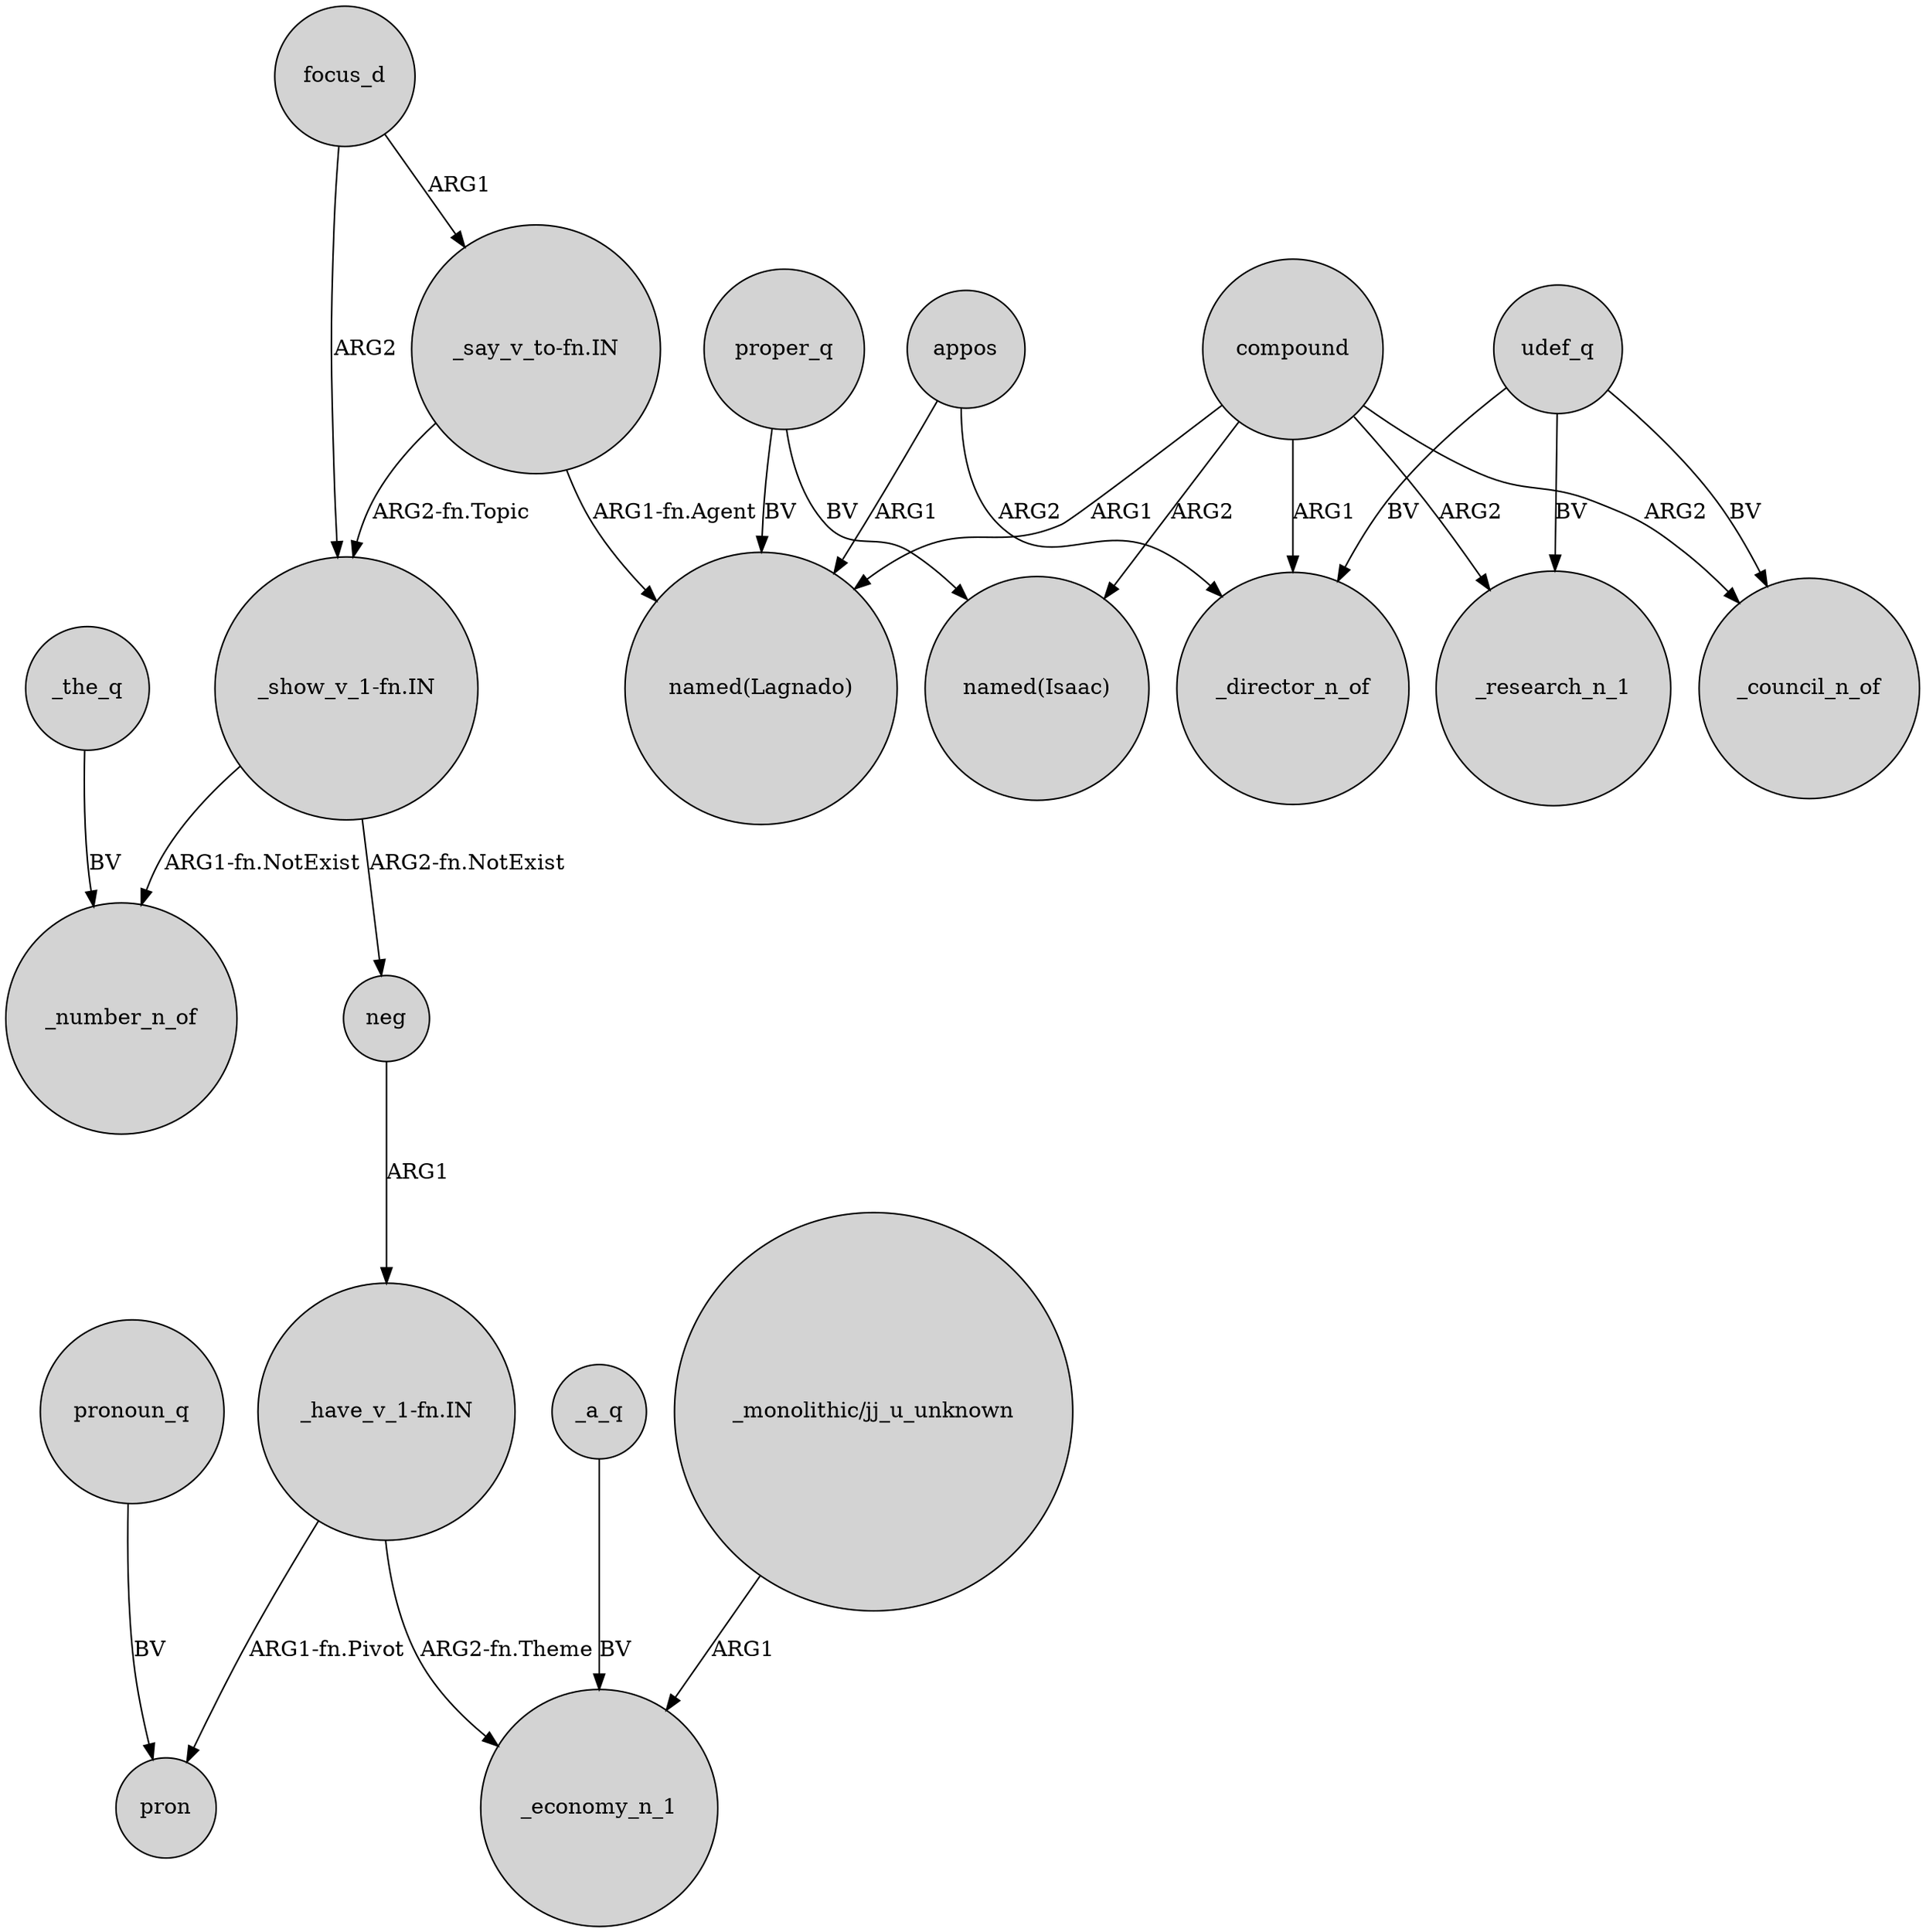digraph {
	node [shape=circle style=filled]
	"_show_v_1-fn.IN" -> _number_n_of [label="ARG1-fn.NotExist"]
	appos -> "named(Lagnado)" [label=ARG1]
	compound -> _council_n_of [label=ARG2]
	neg -> "_have_v_1-fn.IN" [label=ARG1]
	compound -> "named(Lagnado)" [label=ARG1]
	compound -> "named(Isaac)" [label=ARG2]
	udef_q -> _council_n_of [label=BV]
	udef_q -> _research_n_1 [label=BV]
	_the_q -> _number_n_of [label=BV]
	"_have_v_1-fn.IN" -> pron [label="ARG1-fn.Pivot"]
	"_monolithic/jj_u_unknown" -> _economy_n_1 [label=ARG1]
	_a_q -> _economy_n_1 [label=BV]
	pronoun_q -> pron [label=BV]
	"_have_v_1-fn.IN" -> _economy_n_1 [label="ARG2-fn.Theme"]
	"_say_v_to-fn.IN" -> "_show_v_1-fn.IN" [label="ARG2-fn.Topic"]
	"_say_v_to-fn.IN" -> "named(Lagnado)" [label="ARG1-fn.Agent"]
	focus_d -> "_show_v_1-fn.IN" [label=ARG2]
	"_show_v_1-fn.IN" -> neg [label="ARG2-fn.NotExist"]
	proper_q -> "named(Lagnado)" [label=BV]
	compound -> _director_n_of [label=ARG1]
	compound -> _research_n_1 [label=ARG2]
	appos -> _director_n_of [label=ARG2]
	proper_q -> "named(Isaac)" [label=BV]
	udef_q -> _director_n_of [label=BV]
	focus_d -> "_say_v_to-fn.IN" [label=ARG1]
}
